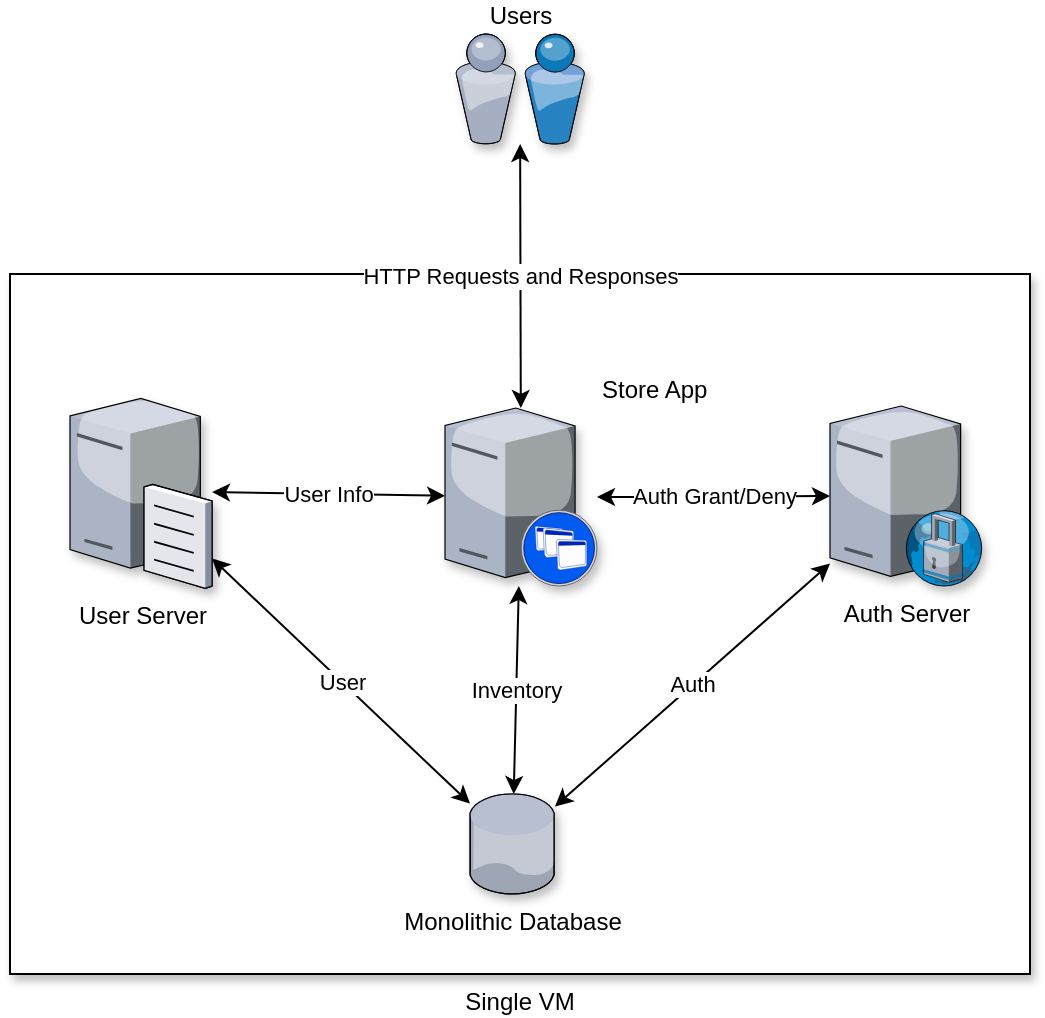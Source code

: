 <mxfile version="12.7.6" type="device"><diagram name="Page-1" id="822b0af5-4adb-64df-f703-e8dfc1f81529"><mxGraphModel dx="1185" dy="626" grid="1" gridSize="10" guides="1" tooltips="1" connect="1" arrows="1" fold="1" page="1" pageScale="1" pageWidth="1100" pageHeight="850" background="#ffffff" math="0" shadow="0"><root><mxCell id="0"/><mxCell id="1" parent="0"/><mxCell id="qooCzj0sSRNJPpl9ZEZt-58" value="Single VM" style="rounded=0;whiteSpace=wrap;html=1;shadow=1;strokeColor=#000000;fillColor=#ffffff;labelPosition=center;verticalLabelPosition=bottom;align=center;verticalAlign=top;" vertex="1" parent="1"><mxGeometry x="150" y="210" width="510" height="350" as="geometry"/></mxCell><mxCell id="qooCzj0sSRNJPpl9ZEZt-43" value="HTTP Requests and Responses" style="edgeStyle=none;rounded=0;orthogonalLoop=1;jettySize=auto;html=1;startArrow=classic;startFill=1;" edge="1" parent="1" source="qooCzj0sSRNJPpl9ZEZt-1" target="qooCzj0sSRNJPpl9ZEZt-18"><mxGeometry relative="1" as="geometry"><mxPoint x="850" y="130.616" as="targetPoint"/></mxGeometry></mxCell><mxCell id="qooCzj0sSRNJPpl9ZEZt-1" value="Users" style="verticalLabelPosition=top;aspect=fixed;html=1;verticalAlign=bottom;strokeColor=none;align=center;outlineConnect=0;shape=mxgraph.citrix.users;shadow=1;labelPosition=center;" vertex="1" parent="1"><mxGeometry x="372.75" y="90" width="64.5" height="55" as="geometry"/></mxCell><mxCell id="qooCzj0sSRNJPpl9ZEZt-26" value="Inventory" style="edgeStyle=none;rounded=0;orthogonalLoop=1;jettySize=auto;html=1;startArrow=classic;startFill=1;" edge="1" parent="1" source="qooCzj0sSRNJPpl9ZEZt-4" target="qooCzj0sSRNJPpl9ZEZt-18"><mxGeometry relative="1" as="geometry"><mxPoint x="410" y="277" as="targetPoint"/></mxGeometry></mxCell><mxCell id="qooCzj0sSRNJPpl9ZEZt-4" value="Monolithic Database" style="verticalLabelPosition=bottom;aspect=fixed;html=1;verticalAlign=top;strokeColor=none;align=center;outlineConnect=0;shape=mxgraph.citrix.database;shadow=1;" vertex="1" parent="1"><mxGeometry x="380" y="470" width="42.5" height="50" as="geometry"/></mxCell><mxCell id="qooCzj0sSRNJPpl9ZEZt-29" value="Auth" style="edgeStyle=none;rounded=0;orthogonalLoop=1;jettySize=auto;html=1;startArrow=classic;startFill=1;" edge="1" parent="1" source="qooCzj0sSRNJPpl9ZEZt-14" target="qooCzj0sSRNJPpl9ZEZt-4"><mxGeometry relative="1" as="geometry"/></mxCell><mxCell id="qooCzj0sSRNJPpl9ZEZt-14" value="Auth Server" style="verticalLabelPosition=bottom;aspect=fixed;html=1;verticalAlign=top;strokeColor=none;align=center;outlineConnect=0;shape=mxgraph.citrix.proxy_server;fillColor=#ffffff;shadow=1;" vertex="1" parent="1"><mxGeometry x="560" y="276" width="76.5" height="90" as="geometry"/></mxCell><mxCell id="qooCzj0sSRNJPpl9ZEZt-28" value="User" style="edgeStyle=none;rounded=0;orthogonalLoop=1;jettySize=auto;html=1;startArrow=classic;startFill=1;" edge="1" parent="1" source="qooCzj0sSRNJPpl9ZEZt-16" target="qooCzj0sSRNJPpl9ZEZt-4"><mxGeometry relative="1" as="geometry"/></mxCell><mxCell id="qooCzj0sSRNJPpl9ZEZt-16" value="User Server" style="verticalLabelPosition=bottom;aspect=fixed;html=1;verticalAlign=top;strokeColor=none;align=center;outlineConnect=0;shape=mxgraph.citrix.file_server;fillColor=#ffffff;shadow=1;" vertex="1" parent="1"><mxGeometry x="180" y="270" width="71" height="97" as="geometry"/></mxCell><mxCell id="qooCzj0sSRNJPpl9ZEZt-22" value="Auth Grant/Deny" style="edgeStyle=orthogonalEdgeStyle;rounded=0;orthogonalLoop=1;jettySize=auto;html=1;startArrow=classic;startFill=1;" edge="1" parent="1" source="qooCzj0sSRNJPpl9ZEZt-18" target="qooCzj0sSRNJPpl9ZEZt-14"><mxGeometry relative="1" as="geometry"/></mxCell><mxCell id="qooCzj0sSRNJPpl9ZEZt-24" value="User Info" style="rounded=0;orthogonalLoop=1;jettySize=auto;html=1;startArrow=classic;startFill=1;" edge="1" parent="1" source="qooCzj0sSRNJPpl9ZEZt-18" target="qooCzj0sSRNJPpl9ZEZt-16"><mxGeometry relative="1" as="geometry"/></mxCell><mxCell id="qooCzj0sSRNJPpl9ZEZt-18" value="Store App" style="verticalLabelPosition=top;aspect=fixed;html=1;verticalAlign=bottom;strokeColor=none;align=left;outlineConnect=0;shape=mxgraph.citrix.xenapp_server;fillColor=#ffffff;shadow=1;labelPosition=right;" vertex="1" parent="1"><mxGeometry x="367.5" y="277" width="76" height="89" as="geometry"/></mxCell></root></mxGraphModel></diagram></mxfile>